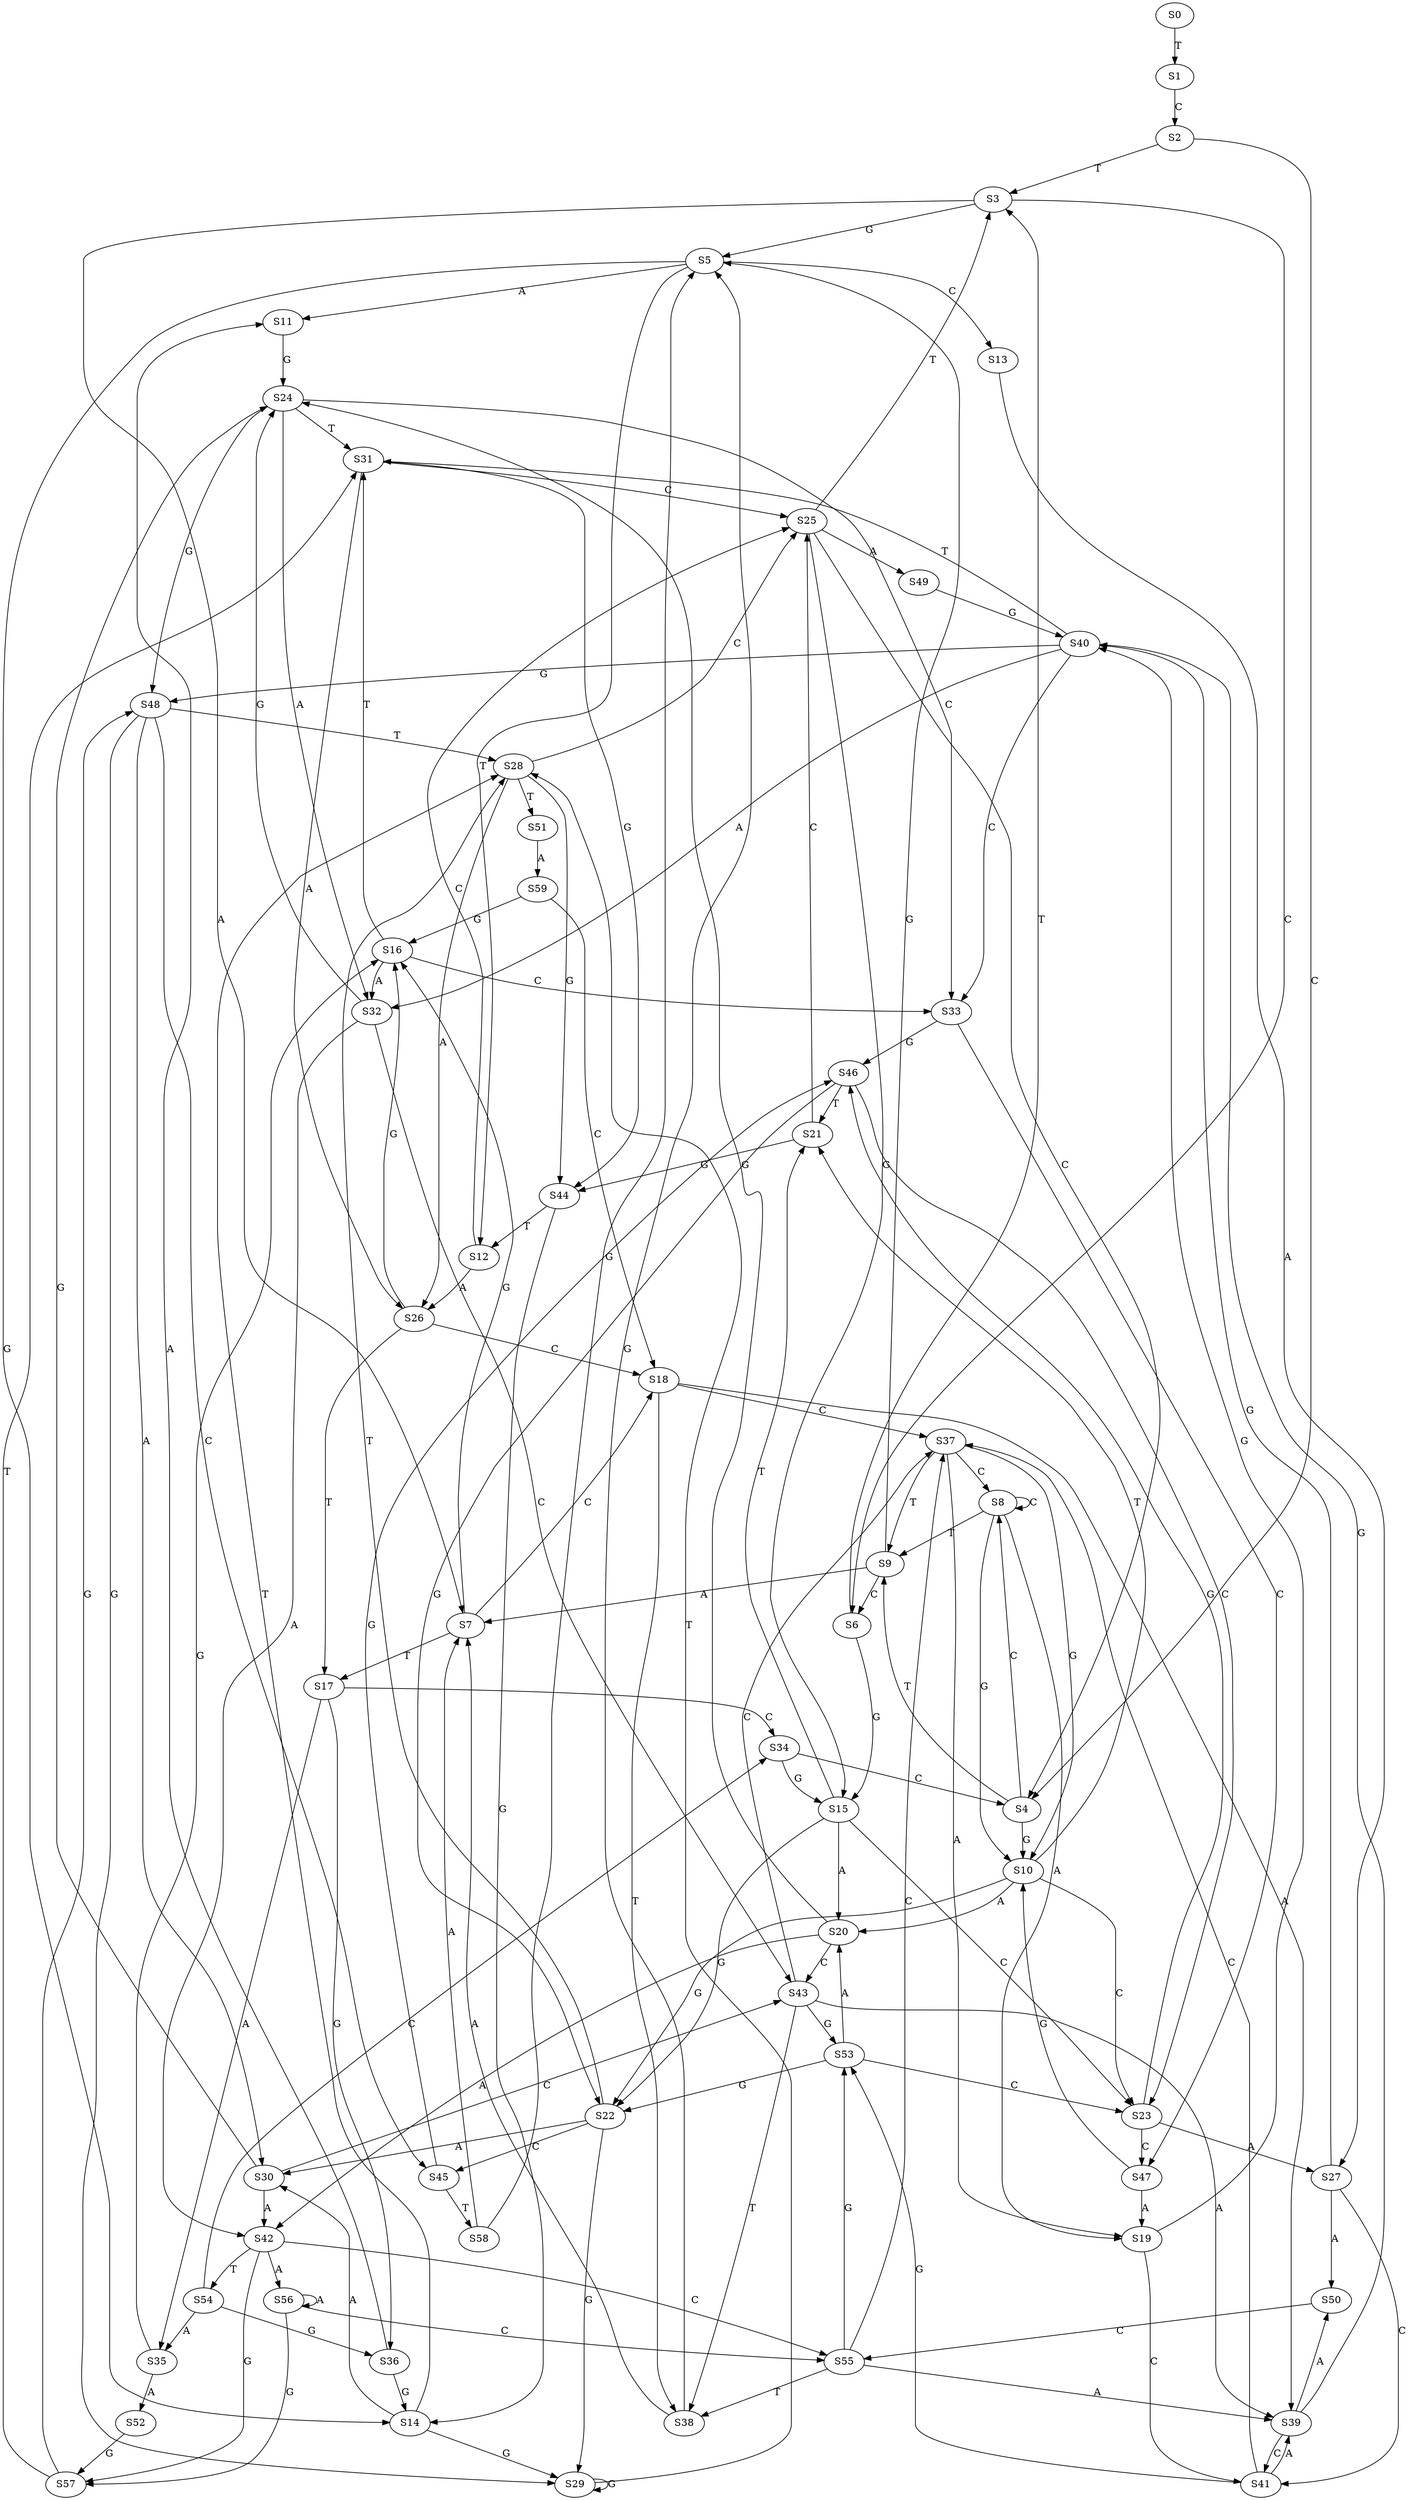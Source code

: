 strict digraph  {
	S0 -> S1 [ label = T ];
	S1 -> S2 [ label = C ];
	S2 -> S3 [ label = T ];
	S2 -> S4 [ label = C ];
	S3 -> S5 [ label = G ];
	S3 -> S6 [ label = C ];
	S3 -> S7 [ label = A ];
	S4 -> S8 [ label = C ];
	S4 -> S9 [ label = T ];
	S4 -> S10 [ label = G ];
	S5 -> S11 [ label = A ];
	S5 -> S12 [ label = T ];
	S5 -> S13 [ label = C ];
	S5 -> S14 [ label = G ];
	S6 -> S3 [ label = T ];
	S6 -> S15 [ label = G ];
	S7 -> S16 [ label = G ];
	S7 -> S17 [ label = T ];
	S7 -> S18 [ label = C ];
	S8 -> S10 [ label = G ];
	S8 -> S8 [ label = C ];
	S8 -> S9 [ label = T ];
	S8 -> S19 [ label = A ];
	S9 -> S7 [ label = A ];
	S9 -> S5 [ label = G ];
	S9 -> S6 [ label = C ];
	S10 -> S20 [ label = A ];
	S10 -> S21 [ label = T ];
	S10 -> S22 [ label = G ];
	S10 -> S23 [ label = C ];
	S11 -> S24 [ label = G ];
	S12 -> S25 [ label = C ];
	S12 -> S26 [ label = A ];
	S13 -> S27 [ label = A ];
	S14 -> S28 [ label = T ];
	S14 -> S29 [ label = G ];
	S14 -> S30 [ label = A ];
	S15 -> S22 [ label = G ];
	S15 -> S21 [ label = T ];
	S15 -> S23 [ label = C ];
	S15 -> S20 [ label = A ];
	S16 -> S31 [ label = T ];
	S16 -> S32 [ label = A ];
	S16 -> S33 [ label = C ];
	S17 -> S34 [ label = C ];
	S17 -> S35 [ label = A ];
	S17 -> S36 [ label = G ];
	S18 -> S37 [ label = C ];
	S18 -> S38 [ label = T ];
	S18 -> S39 [ label = A ];
	S19 -> S40 [ label = G ];
	S19 -> S41 [ label = C ];
	S20 -> S42 [ label = A ];
	S20 -> S43 [ label = C ];
	S20 -> S24 [ label = G ];
	S21 -> S25 [ label = C ];
	S21 -> S44 [ label = G ];
	S22 -> S30 [ label = A ];
	S22 -> S29 [ label = G ];
	S22 -> S45 [ label = C ];
	S22 -> S28 [ label = T ];
	S23 -> S46 [ label = G ];
	S23 -> S47 [ label = C ];
	S23 -> S27 [ label = A ];
	S24 -> S31 [ label = T ];
	S24 -> S32 [ label = A ];
	S24 -> S48 [ label = G ];
	S24 -> S33 [ label = C ];
	S25 -> S3 [ label = T ];
	S25 -> S15 [ label = G ];
	S25 -> S49 [ label = A ];
	S25 -> S4 [ label = C ];
	S26 -> S17 [ label = T ];
	S26 -> S16 [ label = G ];
	S26 -> S18 [ label = C ];
	S27 -> S40 [ label = G ];
	S27 -> S50 [ label = A ];
	S27 -> S41 [ label = C ];
	S28 -> S26 [ label = A ];
	S28 -> S44 [ label = G ];
	S28 -> S51 [ label = T ];
	S28 -> S25 [ label = C ];
	S29 -> S28 [ label = T ];
	S29 -> S29 [ label = G ];
	S30 -> S42 [ label = A ];
	S30 -> S43 [ label = C ];
	S30 -> S24 [ label = G ];
	S31 -> S26 [ label = A ];
	S31 -> S25 [ label = C ];
	S31 -> S44 [ label = G ];
	S32 -> S42 [ label = A ];
	S32 -> S24 [ label = G ];
	S32 -> S43 [ label = C ];
	S33 -> S47 [ label = C ];
	S33 -> S46 [ label = G ];
	S34 -> S4 [ label = C ];
	S34 -> S15 [ label = G ];
	S35 -> S16 [ label = G ];
	S35 -> S52 [ label = A ];
	S36 -> S14 [ label = G ];
	S36 -> S11 [ label = A ];
	S37 -> S8 [ label = C ];
	S37 -> S19 [ label = A ];
	S37 -> S9 [ label = T ];
	S37 -> S10 [ label = G ];
	S38 -> S7 [ label = A ];
	S38 -> S5 [ label = G ];
	S39 -> S40 [ label = G ];
	S39 -> S41 [ label = C ];
	S39 -> S50 [ label = A ];
	S40 -> S48 [ label = G ];
	S40 -> S31 [ label = T ];
	S40 -> S32 [ label = A ];
	S40 -> S33 [ label = C ];
	S41 -> S37 [ label = C ];
	S41 -> S39 [ label = A ];
	S41 -> S53 [ label = G ];
	S42 -> S54 [ label = T ];
	S42 -> S55 [ label = C ];
	S42 -> S56 [ label = A ];
	S42 -> S57 [ label = G ];
	S43 -> S38 [ label = T ];
	S43 -> S37 [ label = C ];
	S43 -> S39 [ label = A ];
	S43 -> S53 [ label = G ];
	S44 -> S12 [ label = T ];
	S44 -> S14 [ label = G ];
	S45 -> S58 [ label = T ];
	S45 -> S46 [ label = G ];
	S46 -> S22 [ label = G ];
	S46 -> S23 [ label = C ];
	S46 -> S21 [ label = T ];
	S47 -> S10 [ label = G ];
	S47 -> S19 [ label = A ];
	S48 -> S30 [ label = A ];
	S48 -> S28 [ label = T ];
	S48 -> S45 [ label = C ];
	S48 -> S29 [ label = G ];
	S49 -> S40 [ label = G ];
	S50 -> S55 [ label = C ];
	S51 -> S59 [ label = A ];
	S52 -> S57 [ label = G ];
	S53 -> S20 [ label = A ];
	S53 -> S22 [ label = G ];
	S53 -> S23 [ label = C ];
	S54 -> S35 [ label = A ];
	S54 -> S34 [ label = C ];
	S54 -> S36 [ label = G ];
	S55 -> S39 [ label = A ];
	S55 -> S37 [ label = C ];
	S55 -> S53 [ label = G ];
	S55 -> S38 [ label = T ];
	S56 -> S57 [ label = G ];
	S56 -> S55 [ label = C ];
	S56 -> S56 [ label = A ];
	S57 -> S31 [ label = T ];
	S57 -> S48 [ label = G ];
	S58 -> S7 [ label = A ];
	S58 -> S5 [ label = G ];
	S59 -> S18 [ label = C ];
	S59 -> S16 [ label = G ];
}
